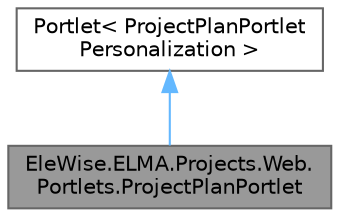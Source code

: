 digraph "EleWise.ELMA.Projects.Web.Portlets.ProjectPlanPortlet"
{
 // LATEX_PDF_SIZE
  bgcolor="transparent";
  edge [fontname=Helvetica,fontsize=10,labelfontname=Helvetica,labelfontsize=10];
  node [fontname=Helvetica,fontsize=10,shape=box,height=0.2,width=0.4];
  Node1 [id="Node000001",label="EleWise.ELMA.Projects.Web.\lPortlets.ProjectPlanPortlet",height=0.2,width=0.4,color="gray40", fillcolor="grey60", style="filled", fontcolor="black",tooltip=" "];
  Node2 -> Node1 [id="edge1_Node000001_Node000002",dir="back",color="steelblue1",style="solid",tooltip=" "];
  Node2 [id="Node000002",label="Portlet\< ProjectPlanPortlet\lPersonalization \>",height=0.2,width=0.4,color="gray40", fillcolor="white", style="filled",tooltip=" "];
}
